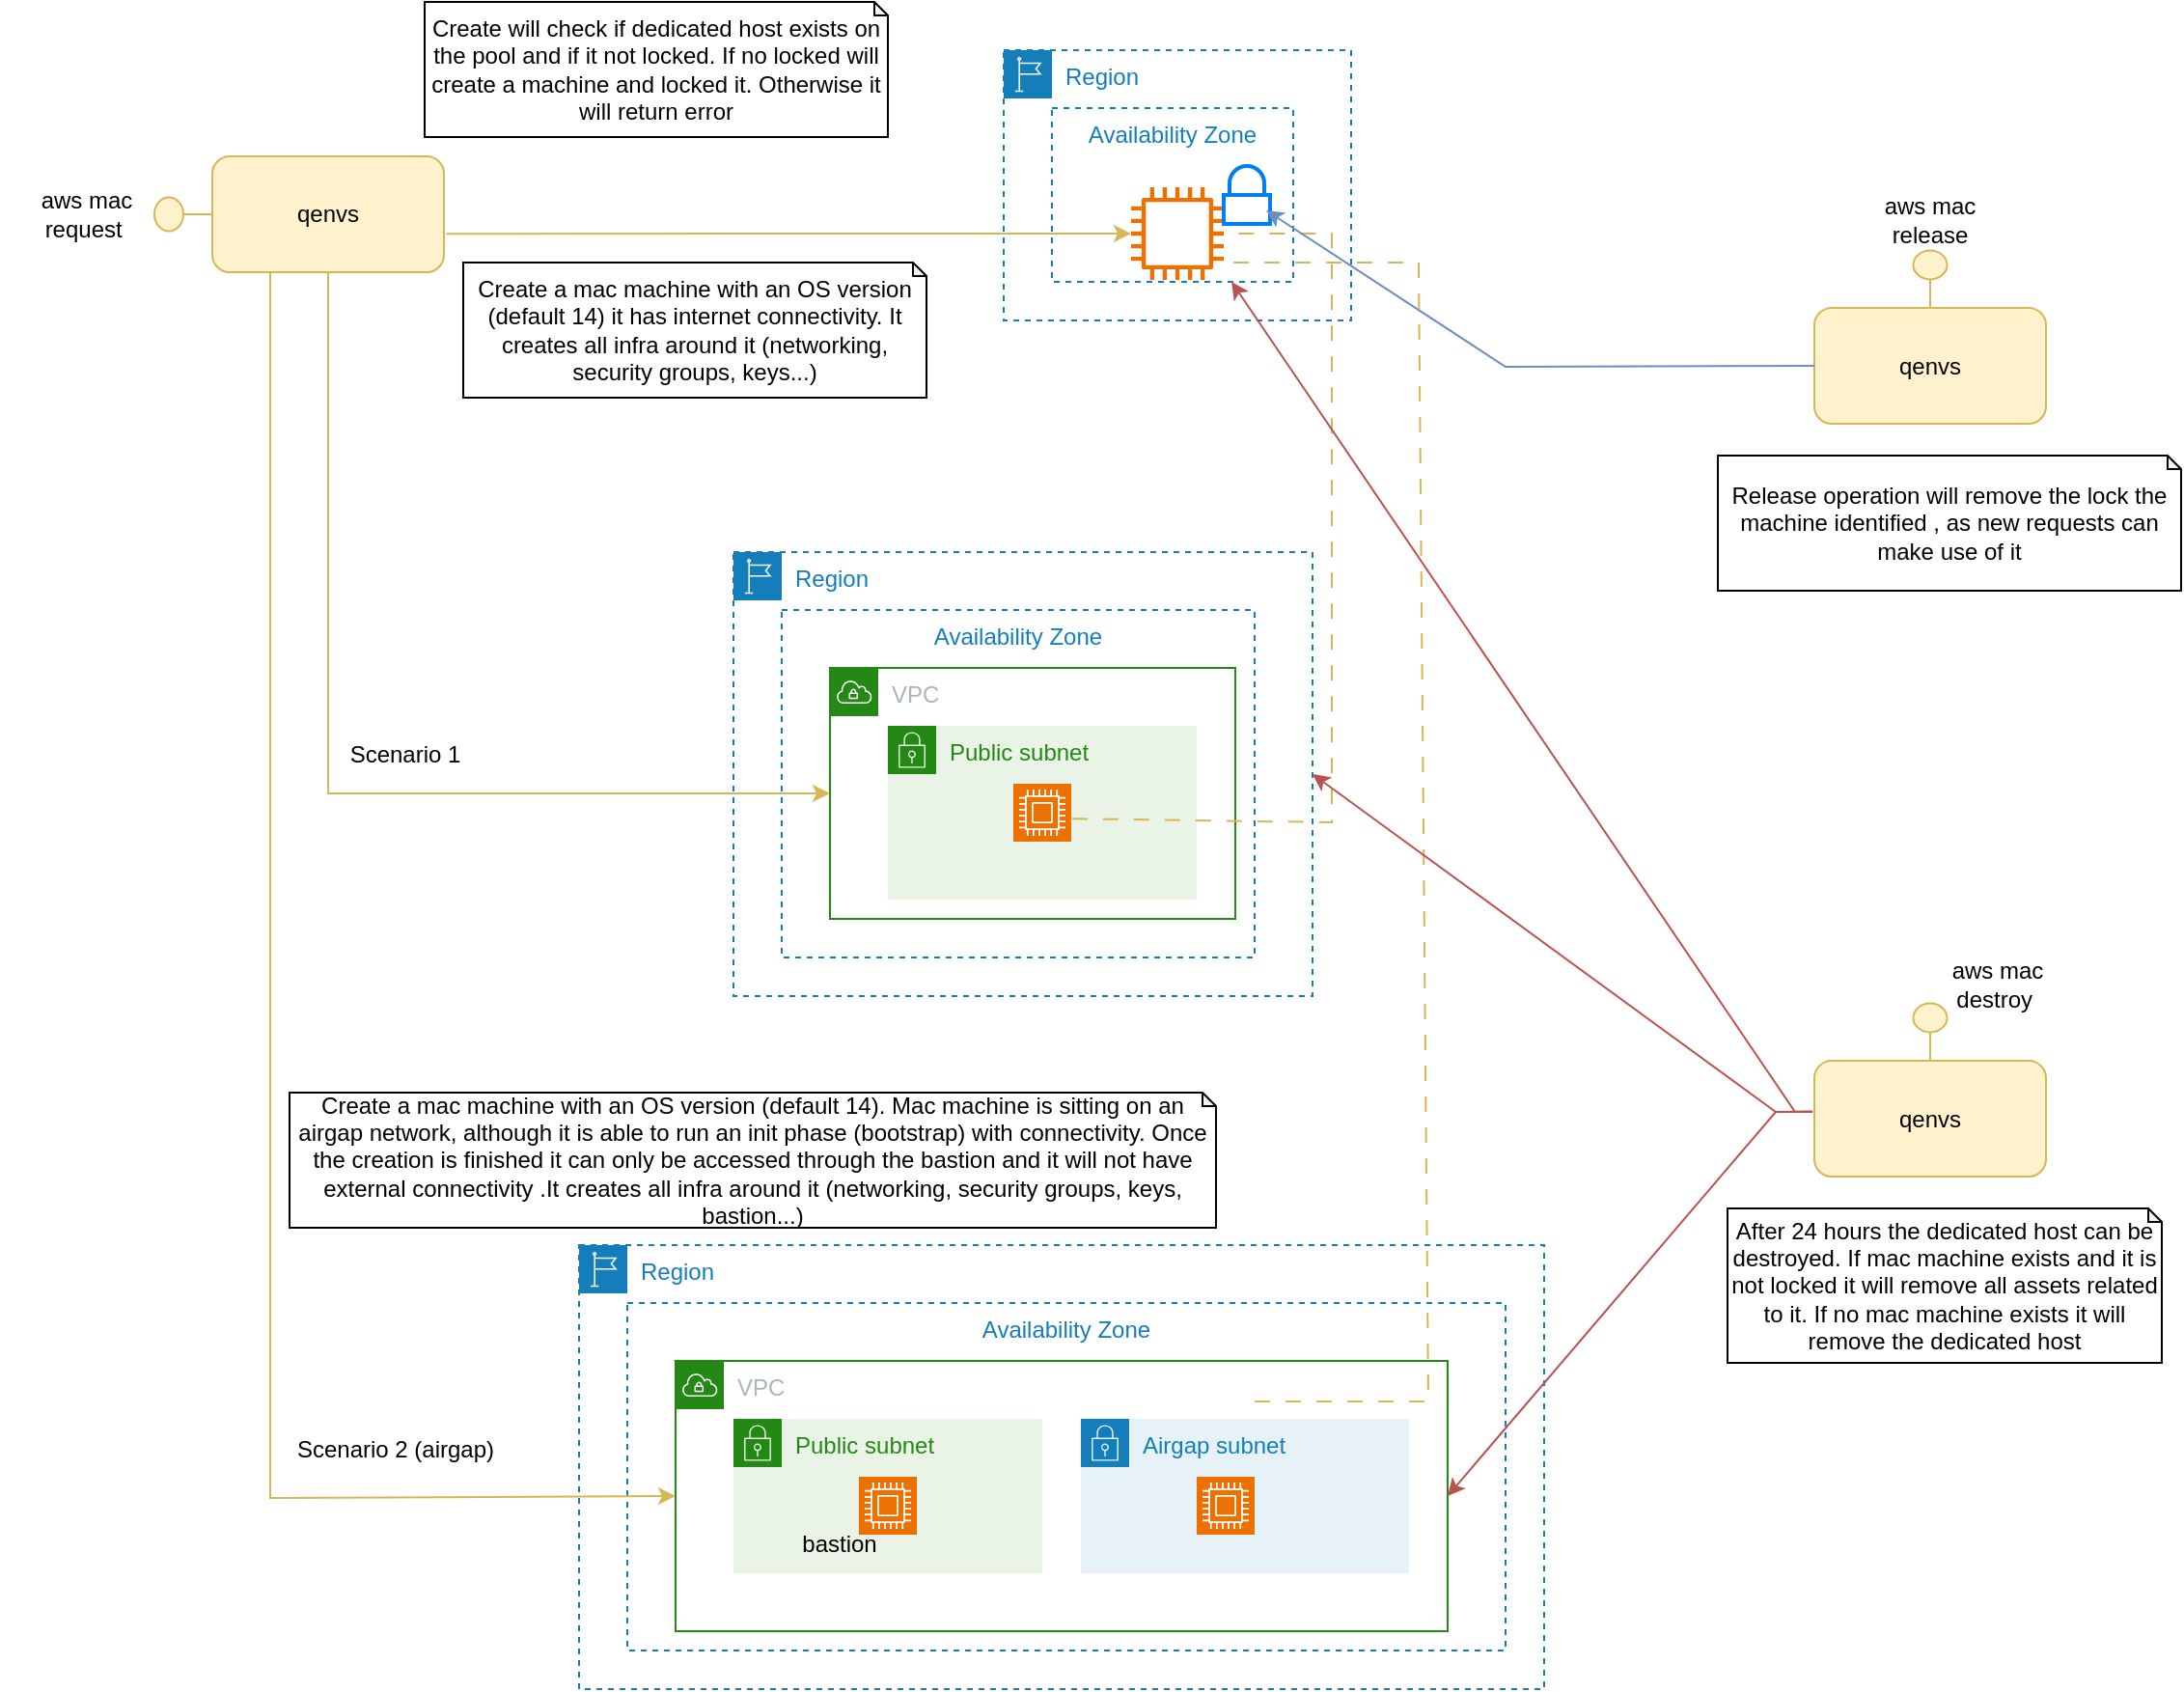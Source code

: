 <mxfile version="22.1.18" type="device">
  <diagram name="Page-1" id="HCCeLgF3u2wsznChbjZz">
    <mxGraphModel dx="2074" dy="1245" grid="1" gridSize="10" guides="1" tooltips="1" connect="1" arrows="1" fold="1" page="1" pageScale="1" pageWidth="850" pageHeight="1100" math="0" shadow="0">
      <root>
        <mxCell id="0" />
        <mxCell id="1" parent="0" />
        <mxCell id="8eKJjQFtxxqqUZYlddDC-1" value="qenvs" style="rounded=1;whiteSpace=wrap;html=1;fillColor=#fff2cc;strokeColor=#d6b656;" parent="1" vertex="1">
          <mxGeometry x="130" y="105" width="120" height="60" as="geometry" />
        </mxCell>
        <mxCell id="8eKJjQFtxxqqUZYlddDC-2" value="" style="html=1;outlineConnect=0;whiteSpace=wrap;fillColor=#fff2cc;shape=mxgraph.archimate3.interface;rotation=-180;strokeColor=#d6b656;" parent="1" vertex="1">
          <mxGeometry x="100" y="126.25" width="30" height="17.5" as="geometry" />
        </mxCell>
        <mxCell id="8eKJjQFtxxqqUZYlddDC-3" value="aws mac request&amp;nbsp;" style="text;html=1;strokeColor=none;fillColor=none;align=center;verticalAlign=middle;whiteSpace=wrap;rounded=0;" parent="1" vertex="1">
          <mxGeometry x="20" y="95" width="90" height="80" as="geometry" />
        </mxCell>
        <mxCell id="8eKJjQFtxxqqUZYlddDC-6" value="Region" style="points=[[0,0],[0.25,0],[0.5,0],[0.75,0],[1,0],[1,0.25],[1,0.5],[1,0.75],[1,1],[0.75,1],[0.5,1],[0.25,1],[0,1],[0,0.75],[0,0.5],[0,0.25]];outlineConnect=0;gradientColor=none;html=1;whiteSpace=wrap;fontSize=12;fontStyle=0;container=1;pointerEvents=0;collapsible=0;recursiveResize=0;shape=mxgraph.aws4.group;grIcon=mxgraph.aws4.group_region;strokeColor=#147EBA;fillColor=none;verticalAlign=top;align=left;spacingLeft=30;fontColor=#147EBA;dashed=1;" parent="1" vertex="1">
          <mxGeometry x="540" y="50" width="180" height="140" as="geometry" />
        </mxCell>
        <mxCell id="8eKJjQFtxxqqUZYlddDC-8" value="" style="sketch=0;outlineConnect=0;fontColor=#232F3E;gradientColor=none;fillColor=#ED7100;strokeColor=none;dashed=0;verticalLabelPosition=bottom;verticalAlign=top;align=center;html=1;fontSize=12;fontStyle=0;aspect=fixed;pointerEvents=1;shape=mxgraph.aws4.instance2;" parent="8eKJjQFtxxqqUZYlddDC-6" vertex="1">
          <mxGeometry x="66" y="71" width="48" height="48" as="geometry" />
        </mxCell>
        <mxCell id="8eKJjQFtxxqqUZYlddDC-7" value="Availability Zone" style="fillColor=none;strokeColor=#147EBA;dashed=1;verticalAlign=top;fontStyle=0;fontColor=#147EBA;whiteSpace=wrap;html=1;" parent="8eKJjQFtxxqqUZYlddDC-6" vertex="1">
          <mxGeometry x="25" y="30" width="125" height="90" as="geometry" />
        </mxCell>
        <mxCell id="U_DuvF595YCXg4b5Ppq2-1" value="" style="html=1;verticalLabelPosition=bottom;align=center;labelBackgroundColor=#ffffff;verticalAlign=top;strokeWidth=2;strokeColor=#0080F0;shadow=0;dashed=0;shape=mxgraph.ios7.icons.locked;" vertex="1" parent="8eKJjQFtxxqqUZYlddDC-6">
          <mxGeometry x="114" y="60" width="24" height="30" as="geometry" />
        </mxCell>
        <mxCell id="8eKJjQFtxxqqUZYlddDC-9" value="" style="endArrow=classic;html=1;rounded=0;exitX=1.01;exitY=0.668;exitDx=0;exitDy=0;exitPerimeter=0;fillColor=#fff2cc;strokeColor=#d6b656;" parent="1" source="8eKJjQFtxxqqUZYlddDC-1" target="8eKJjQFtxxqqUZYlddDC-8" edge="1">
          <mxGeometry width="50" height="50" relative="1" as="geometry">
            <mxPoint x="400" y="380" as="sourcePoint" />
            <mxPoint x="450" y="330" as="targetPoint" />
          </mxGeometry>
        </mxCell>
        <mxCell id="8eKJjQFtxxqqUZYlddDC-10" value="Create will check if dedicated host exists on the pool and if it not locked. If no locked will create a machine and locked it. Otherwise it will return error" style="shape=note;whiteSpace=wrap;html=1;backgroundOutline=1;darkOpacity=0.05;size=7;" parent="1" vertex="1">
          <mxGeometry x="240" y="25" width="240" height="70" as="geometry" />
        </mxCell>
        <mxCell id="8eKJjQFtxxqqUZYlddDC-19" value="Region" style="points=[[0,0],[0.25,0],[0.5,0],[0.75,0],[1,0],[1,0.25],[1,0.5],[1,0.75],[1,1],[0.75,1],[0.5,1],[0.25,1],[0,1],[0,0.75],[0,0.5],[0,0.25]];outlineConnect=0;gradientColor=none;html=1;whiteSpace=wrap;fontSize=12;fontStyle=0;container=1;pointerEvents=0;collapsible=0;recursiveResize=0;shape=mxgraph.aws4.group;grIcon=mxgraph.aws4.group_region;strokeColor=#147EBA;fillColor=none;verticalAlign=top;align=left;spacingLeft=30;fontColor=#147EBA;dashed=1;" parent="1" vertex="1">
          <mxGeometry x="400" y="310" width="300" height="230" as="geometry" />
        </mxCell>
        <mxCell id="8eKJjQFtxxqqUZYlddDC-20" value="Availability Zone" style="fillColor=none;strokeColor=#147EBA;dashed=1;verticalAlign=top;fontStyle=0;fontColor=#147EBA;whiteSpace=wrap;html=1;" parent="8eKJjQFtxxqqUZYlddDC-19" vertex="1">
          <mxGeometry x="25" y="30" width="245" height="180" as="geometry" />
        </mxCell>
        <mxCell id="8eKJjQFtxxqqUZYlddDC-22" value="VPC" style="points=[[0,0],[0.25,0],[0.5,0],[0.75,0],[1,0],[1,0.25],[1,0.5],[1,0.75],[1,1],[0.75,1],[0.5,1],[0.25,1],[0,1],[0,0.75],[0,0.5],[0,0.25]];outlineConnect=0;gradientColor=none;html=1;whiteSpace=wrap;fontSize=12;fontStyle=0;container=1;pointerEvents=0;collapsible=0;recursiveResize=0;shape=mxgraph.aws4.group;grIcon=mxgraph.aws4.group_vpc;strokeColor=#248814;fillColor=none;verticalAlign=top;align=left;spacingLeft=30;fontColor=#AAB7B8;dashed=0;" parent="8eKJjQFtxxqqUZYlddDC-19" vertex="1">
          <mxGeometry x="50" y="60" width="210" height="130" as="geometry" />
        </mxCell>
        <mxCell id="8eKJjQFtxxqqUZYlddDC-24" value="Public subnet" style="points=[[0,0],[0.25,0],[0.5,0],[0.75,0],[1,0],[1,0.25],[1,0.5],[1,0.75],[1,1],[0.75,1],[0.5,1],[0.25,1],[0,1],[0,0.75],[0,0.5],[0,0.25]];outlineConnect=0;gradientColor=none;html=1;whiteSpace=wrap;fontSize=12;fontStyle=0;container=1;pointerEvents=0;collapsible=0;recursiveResize=0;shape=mxgraph.aws4.group;grIcon=mxgraph.aws4.group_security_group;grStroke=0;strokeColor=#248814;fillColor=#E9F3E6;verticalAlign=top;align=left;spacingLeft=30;fontColor=#248814;dashed=0;" parent="8eKJjQFtxxqqUZYlddDC-19" vertex="1">
          <mxGeometry x="80" y="90" width="160" height="90" as="geometry" />
        </mxCell>
        <mxCell id="8eKJjQFtxxqqUZYlddDC-25" value="" style="sketch=0;points=[[0,0,0],[0.25,0,0],[0.5,0,0],[0.75,0,0],[1,0,0],[0,1,0],[0.25,1,0],[0.5,1,0],[0.75,1,0],[1,1,0],[0,0.25,0],[0,0.5,0],[0,0.75,0],[1,0.25,0],[1,0.5,0],[1,0.75,0]];outlineConnect=0;fontColor=#232F3E;fillColor=#ED7100;strokeColor=#ffffff;dashed=0;verticalLabelPosition=bottom;verticalAlign=top;align=center;html=1;fontSize=12;fontStyle=0;aspect=fixed;shape=mxgraph.aws4.resourceIcon;resIcon=mxgraph.aws4.compute;" parent="8eKJjQFtxxqqUZYlddDC-19" vertex="1">
          <mxGeometry x="145" y="120" width="30" height="30" as="geometry" />
        </mxCell>
        <mxCell id="8eKJjQFtxxqqUZYlddDC-27" value="" style="endArrow=none;html=1;rounded=0;exitX=1.013;exitY=0.603;exitDx=0;exitDy=0;exitPerimeter=0;fillColor=#fff2cc;strokeColor=#d6b656;dashed=1;dashPattern=8 8;" parent="1" source="8eKJjQFtxxqqUZYlddDC-25" target="8eKJjQFtxxqqUZYlddDC-8" edge="1">
          <mxGeometry width="50" height="50" relative="1" as="geometry">
            <mxPoint x="580" y="440" as="sourcePoint" />
            <mxPoint x="460" y="360" as="targetPoint" />
            <Array as="points">
              <mxPoint x="710" y="450" />
              <mxPoint x="710" y="290" />
              <mxPoint x="710" y="145" />
            </Array>
          </mxGeometry>
        </mxCell>
        <mxCell id="8eKJjQFtxxqqUZYlddDC-28" value="Create a mac machine with an OS version (default 14) it has internet connectivity. It creates all infra around it (networking, security groups, keys...)" style="shape=note;whiteSpace=wrap;html=1;backgroundOutline=1;darkOpacity=0.05;size=7;" parent="1" vertex="1">
          <mxGeometry x="260" y="160" width="240" height="70" as="geometry" />
        </mxCell>
        <mxCell id="8eKJjQFtxxqqUZYlddDC-29" value="" style="endArrow=classic;html=1;rounded=0;exitX=0.5;exitY=1;exitDx=0;exitDy=0;fillColor=#fff2cc;strokeColor=#d6b656;" parent="1" source="8eKJjQFtxxqqUZYlddDC-1" target="8eKJjQFtxxqqUZYlddDC-22" edge="1">
          <mxGeometry width="50" height="50" relative="1" as="geometry">
            <mxPoint x="349.16" y="365.04" as="sourcePoint" />
            <mxPoint x="616" y="155" as="targetPoint" />
            <Array as="points">
              <mxPoint x="190" y="435" />
            </Array>
          </mxGeometry>
        </mxCell>
        <mxCell id="8eKJjQFtxxqqUZYlddDC-35" value="Scenario 1" style="text;html=1;strokeColor=none;fillColor=none;align=center;verticalAlign=middle;whiteSpace=wrap;rounded=0;" parent="1" vertex="1">
          <mxGeometry x="200" y="400" width="60" height="30" as="geometry" />
        </mxCell>
        <mxCell id="8eKJjQFtxxqqUZYlddDC-37" value="Scenario 2 (airgap)" style="text;html=1;strokeColor=none;fillColor=none;align=center;verticalAlign=middle;whiteSpace=wrap;rounded=0;" parent="1" vertex="1">
          <mxGeometry x="170" y="760" width="110" height="30" as="geometry" />
        </mxCell>
        <mxCell id="8eKJjQFtxxqqUZYlddDC-41" value="Region" style="points=[[0,0],[0.25,0],[0.5,0],[0.75,0],[1,0],[1,0.25],[1,0.5],[1,0.75],[1,1],[0.75,1],[0.5,1],[0.25,1],[0,1],[0,0.75],[0,0.5],[0,0.25]];outlineConnect=0;gradientColor=none;html=1;whiteSpace=wrap;fontSize=12;fontStyle=0;container=1;pointerEvents=0;collapsible=0;recursiveResize=0;shape=mxgraph.aws4.group;grIcon=mxgraph.aws4.group_region;strokeColor=#147EBA;fillColor=none;verticalAlign=top;align=left;spacingLeft=30;fontColor=#147EBA;dashed=1;" parent="1" vertex="1">
          <mxGeometry x="320" y="669" width="500" height="230" as="geometry" />
        </mxCell>
        <mxCell id="8eKJjQFtxxqqUZYlddDC-42" value="Availability Zone" style="fillColor=none;strokeColor=#147EBA;dashed=1;verticalAlign=top;fontStyle=0;fontColor=#147EBA;whiteSpace=wrap;html=1;" parent="8eKJjQFtxxqqUZYlddDC-41" vertex="1">
          <mxGeometry x="25" y="30" width="455" height="180" as="geometry" />
        </mxCell>
        <mxCell id="8eKJjQFtxxqqUZYlddDC-43" value="VPC" style="points=[[0,0],[0.25,0],[0.5,0],[0.75,0],[1,0],[1,0.25],[1,0.5],[1,0.75],[1,1],[0.75,1],[0.5,1],[0.25,1],[0,1],[0,0.75],[0,0.5],[0,0.25]];outlineConnect=0;gradientColor=none;html=1;whiteSpace=wrap;fontSize=12;fontStyle=0;container=1;pointerEvents=0;collapsible=0;recursiveResize=0;shape=mxgraph.aws4.group;grIcon=mxgraph.aws4.group_vpc;strokeColor=#248814;fillColor=none;verticalAlign=top;align=left;spacingLeft=30;fontColor=#AAB7B8;dashed=0;" parent="8eKJjQFtxxqqUZYlddDC-41" vertex="1">
          <mxGeometry x="50" y="60" width="400" height="140" as="geometry" />
        </mxCell>
        <mxCell id="8eKJjQFtxxqqUZYlddDC-52" value="Airgap subnet" style="points=[[0,0],[0.25,0],[0.5,0],[0.75,0],[1,0],[1,0.25],[1,0.5],[1,0.75],[1,1],[0.75,1],[0.5,1],[0.25,1],[0,1],[0,0.75],[0,0.5],[0,0.25]];outlineConnect=0;gradientColor=none;html=1;whiteSpace=wrap;fontSize=12;fontStyle=0;container=1;pointerEvents=0;collapsible=0;recursiveResize=0;shape=mxgraph.aws4.group;grIcon=mxgraph.aws4.group_security_group;grStroke=0;strokeColor=#147EBA;fillColor=#E6F2F8;verticalAlign=top;align=left;spacingLeft=30;fontColor=#147EBA;dashed=0;" parent="8eKJjQFtxxqqUZYlddDC-43" vertex="1">
          <mxGeometry x="210" y="30" width="170" height="80" as="geometry" />
        </mxCell>
        <mxCell id="8eKJjQFtxxqqUZYlddDC-53" value="" style="sketch=0;points=[[0,0,0],[0.25,0,0],[0.5,0,0],[0.75,0,0],[1,0,0],[0,1,0],[0.25,1,0],[0.5,1,0],[0.75,1,0],[1,1,0],[0,0.25,0],[0,0.5,0],[0,0.75,0],[1,0.25,0],[1,0.5,0],[1,0.75,0]];outlineConnect=0;fontColor=#232F3E;fillColor=#ED7100;strokeColor=#ffffff;dashed=0;verticalLabelPosition=bottom;verticalAlign=top;align=center;html=1;fontSize=12;fontStyle=0;aspect=fixed;shape=mxgraph.aws4.resourceIcon;resIcon=mxgraph.aws4.compute;" parent="8eKJjQFtxxqqUZYlddDC-52" vertex="1">
          <mxGeometry x="60" y="30" width="30" height="30" as="geometry" />
        </mxCell>
        <mxCell id="8eKJjQFtxxqqUZYlddDC-44" value="Public subnet" style="points=[[0,0],[0.25,0],[0.5,0],[0.75,0],[1,0],[1,0.25],[1,0.5],[1,0.75],[1,1],[0.75,1],[0.5,1],[0.25,1],[0,1],[0,0.75],[0,0.5],[0,0.25]];outlineConnect=0;gradientColor=none;html=1;whiteSpace=wrap;fontSize=12;fontStyle=0;container=1;pointerEvents=0;collapsible=0;recursiveResize=0;shape=mxgraph.aws4.group;grIcon=mxgraph.aws4.group_security_group;grStroke=0;strokeColor=#248814;fillColor=#E9F3E6;verticalAlign=top;align=left;spacingLeft=30;fontColor=#248814;dashed=0;" parent="8eKJjQFtxxqqUZYlddDC-41" vertex="1">
          <mxGeometry x="80" y="90" width="160" height="80" as="geometry" />
        </mxCell>
        <mxCell id="8eKJjQFtxxqqUZYlddDC-45" value="" style="sketch=0;points=[[0,0,0],[0.25,0,0],[0.5,0,0],[0.75,0,0],[1,0,0],[0,1,0],[0.25,1,0],[0.5,1,0],[0.75,1,0],[1,1,0],[0,0.25,0],[0,0.5,0],[0,0.75,0],[1,0.25,0],[1,0.5,0],[1,0.75,0]];outlineConnect=0;fontColor=#232F3E;fillColor=#ED7100;strokeColor=#ffffff;dashed=0;verticalLabelPosition=bottom;verticalAlign=top;align=center;html=1;fontSize=12;fontStyle=0;aspect=fixed;shape=mxgraph.aws4.resourceIcon;resIcon=mxgraph.aws4.compute;" parent="8eKJjQFtxxqqUZYlddDC-41" vertex="1">
          <mxGeometry x="145" y="120" width="30" height="30" as="geometry" />
        </mxCell>
        <mxCell id="8eKJjQFtxxqqUZYlddDC-54" value="bastion" style="text;html=1;strokeColor=none;fillColor=none;align=center;verticalAlign=middle;whiteSpace=wrap;rounded=0;" parent="8eKJjQFtxxqqUZYlddDC-41" vertex="1">
          <mxGeometry x="105" y="140" width="60" height="30" as="geometry" />
        </mxCell>
        <mxCell id="8eKJjQFtxxqqUZYlddDC-46" value="Create a mac machine with an OS version (default 14). Mac machine is sitting on an airgap network, although it is able to run an init phase (bootstrap) with connectivity. Once the creation is finished it can only be accessed through the bastion and it will not have external connectivity .It creates all infra around it (networking, security groups, keys, bastion...)" style="shape=note;whiteSpace=wrap;html=1;backgroundOutline=1;darkOpacity=0.05;size=7;" parent="1" vertex="1">
          <mxGeometry x="170" y="590" width="480" height="70" as="geometry" />
        </mxCell>
        <mxCell id="8eKJjQFtxxqqUZYlddDC-47" value="" style="endArrow=classic;html=1;rounded=0;exitX=0.25;exitY=1;exitDx=0;exitDy=0;fillColor=#fff2cc;strokeColor=#d6b656;entryX=0;entryY=0.5;entryDx=0;entryDy=0;" parent="1" source="8eKJjQFtxxqqUZYlddDC-1" target="8eKJjQFtxxqqUZYlddDC-43" edge="1">
          <mxGeometry width="50" height="50" relative="1" as="geometry">
            <mxPoint x="269.16" y="675.04" as="sourcePoint" />
            <mxPoint x="536" y="465" as="targetPoint" />
            <Array as="points">
              <mxPoint x="160" y="800" />
            </Array>
          </mxGeometry>
        </mxCell>
        <mxCell id="8eKJjQFtxxqqUZYlddDC-55" value="" style="endArrow=none;html=1;rounded=0;fillColor=#fff2cc;strokeColor=#d6b656;dashed=1;dashPattern=8 8;" parent="1" edge="1">
          <mxGeometry width="50" height="50" relative="1" as="geometry">
            <mxPoint x="670" y="750" as="sourcePoint" />
            <mxPoint x="659" y="160" as="targetPoint" />
            <Array as="points">
              <mxPoint x="760" y="750" />
              <mxPoint x="755" y="160" />
            </Array>
          </mxGeometry>
        </mxCell>
        <mxCell id="8eKJjQFtxxqqUZYlddDC-63" value="qenvs" style="rounded=1;whiteSpace=wrap;html=1;fillColor=#fff2cc;strokeColor=#d6b656;" parent="1" vertex="1">
          <mxGeometry x="960" y="573.5" width="120" height="60" as="geometry" />
        </mxCell>
        <mxCell id="8eKJjQFtxxqqUZYlddDC-64" value="" style="html=1;outlineConnect=0;whiteSpace=wrap;fillColor=#fff2cc;shape=mxgraph.archimate3.interface;rotation=-90;strokeColor=#d6b656;" parent="1" vertex="1">
          <mxGeometry x="1005" y="550" width="30" height="17.5" as="geometry" />
        </mxCell>
        <mxCell id="8eKJjQFtxxqqUZYlddDC-65" value="aws mac destroy&amp;nbsp;" style="text;html=1;strokeColor=none;fillColor=none;align=center;verticalAlign=middle;whiteSpace=wrap;rounded=0;" parent="1" vertex="1">
          <mxGeometry x="1010" y="493.5" width="90" height="80" as="geometry" />
        </mxCell>
        <mxCell id="8eKJjQFtxxqqUZYlddDC-69" value="After 24 hours the dedicated host can be destroyed. If mac machine exists and it is not locked it will remove all assets related to it. If no mac machine exists it will remove the dedicated host" style="shape=note;whiteSpace=wrap;html=1;backgroundOutline=1;darkOpacity=0.05;size=7;" parent="1" vertex="1">
          <mxGeometry x="915" y="650" width="225" height="80" as="geometry" />
        </mxCell>
        <mxCell id="U_DuvF595YCXg4b5Ppq2-4" value="qenvs" style="rounded=1;whiteSpace=wrap;html=1;fillColor=#fff2cc;strokeColor=#d6b656;" vertex="1" parent="1">
          <mxGeometry x="960" y="183.5" width="120" height="60" as="geometry" />
        </mxCell>
        <mxCell id="U_DuvF595YCXg4b5Ppq2-5" value="" style="html=1;outlineConnect=0;whiteSpace=wrap;fillColor=#fff2cc;shape=mxgraph.archimate3.interface;rotation=-90;strokeColor=#d6b656;" vertex="1" parent="1">
          <mxGeometry x="1005" y="160" width="30" height="17.5" as="geometry" />
        </mxCell>
        <mxCell id="8eKJjQFtxxqqUZYlddDC-68" value="" style="endArrow=classic;html=1;rounded=0;exitX=-0.007;exitY=0.439;exitDx=0;exitDy=0;fillColor=#f8cecc;strokeColor=#b85450;entryX=1;entryY=0.5;entryDx=0;entryDy=0;exitPerimeter=0;" parent="1" edge="1" target="8eKJjQFtxxqqUZYlddDC-19" source="8eKJjQFtxxqqUZYlddDC-63">
          <mxGeometry width="50" height="50" relative="1" as="geometry">
            <mxPoint x="560" y="1020" as="sourcePoint" />
            <mxPoint x="654" y="134.294" as="targetPoint" />
            <Array as="points">
              <mxPoint x="940" y="600" />
            </Array>
          </mxGeometry>
        </mxCell>
        <mxCell id="U_DuvF595YCXg4b5Ppq2-6" value="" style="endArrow=classic;html=1;rounded=0;exitX=-0.011;exitY=0.439;exitDx=0;exitDy=0;fillColor=#f8cecc;strokeColor=#b85450;exitPerimeter=0;" edge="1" parent="1" source="8eKJjQFtxxqqUZYlddDC-63" target="8eKJjQFtxxqqUZYlddDC-7">
          <mxGeometry width="50" height="50" relative="1" as="geometry">
            <mxPoint x="969" y="610" as="sourcePoint" />
            <mxPoint x="840" y="340" as="targetPoint" />
            <Array as="points">
              <mxPoint x="950" y="600" />
            </Array>
          </mxGeometry>
        </mxCell>
        <mxCell id="U_DuvF595YCXg4b5Ppq2-7" value="" style="endArrow=classic;html=1;rounded=0;exitX=-0.011;exitY=0.439;exitDx=0;exitDy=0;fillColor=#f8cecc;strokeColor=#b85450;exitPerimeter=0;entryX=1;entryY=0.5;entryDx=0;entryDy=0;" edge="1" parent="1" source="8eKJjQFtxxqqUZYlddDC-63" target="8eKJjQFtxxqqUZYlddDC-43">
          <mxGeometry width="50" height="50" relative="1" as="geometry">
            <mxPoint x="969" y="610" as="sourcePoint" />
            <mxPoint x="710" y="435" as="targetPoint" />
            <Array as="points">
              <mxPoint x="940" y="600" />
            </Array>
          </mxGeometry>
        </mxCell>
        <mxCell id="U_DuvF595YCXg4b5Ppq2-8" value="aws mac release" style="text;html=1;strokeColor=none;fillColor=none;align=center;verticalAlign=middle;whiteSpace=wrap;rounded=0;" vertex="1" parent="1">
          <mxGeometry x="975" y="97.5" width="90" height="80" as="geometry" />
        </mxCell>
        <mxCell id="U_DuvF595YCXg4b5Ppq2-9" value="" style="endArrow=classic;html=1;rounded=0;exitX=0;exitY=0.5;exitDx=0;exitDy=0;fillColor=#dae8fc;strokeColor=#6c8ebf;entryX=0.917;entryY=0.767;entryDx=0;entryDy=0;entryPerimeter=0;" edge="1" parent="1" source="U_DuvF595YCXg4b5Ppq2-4" target="U_DuvF595YCXg4b5Ppq2-1">
          <mxGeometry width="50" height="50" relative="1" as="geometry">
            <mxPoint x="969" y="610" as="sourcePoint" />
            <mxPoint x="668" y="180" as="targetPoint" />
            <Array as="points">
              <mxPoint x="800" y="214" />
            </Array>
          </mxGeometry>
        </mxCell>
        <mxCell id="U_DuvF595YCXg4b5Ppq2-11" value="Release operation will remove the lock the machine identified , as new requests can make use of it" style="shape=note;whiteSpace=wrap;html=1;backgroundOutline=1;darkOpacity=0.05;size=7;" vertex="1" parent="1">
          <mxGeometry x="910" y="260" width="240" height="70" as="geometry" />
        </mxCell>
      </root>
    </mxGraphModel>
  </diagram>
</mxfile>
